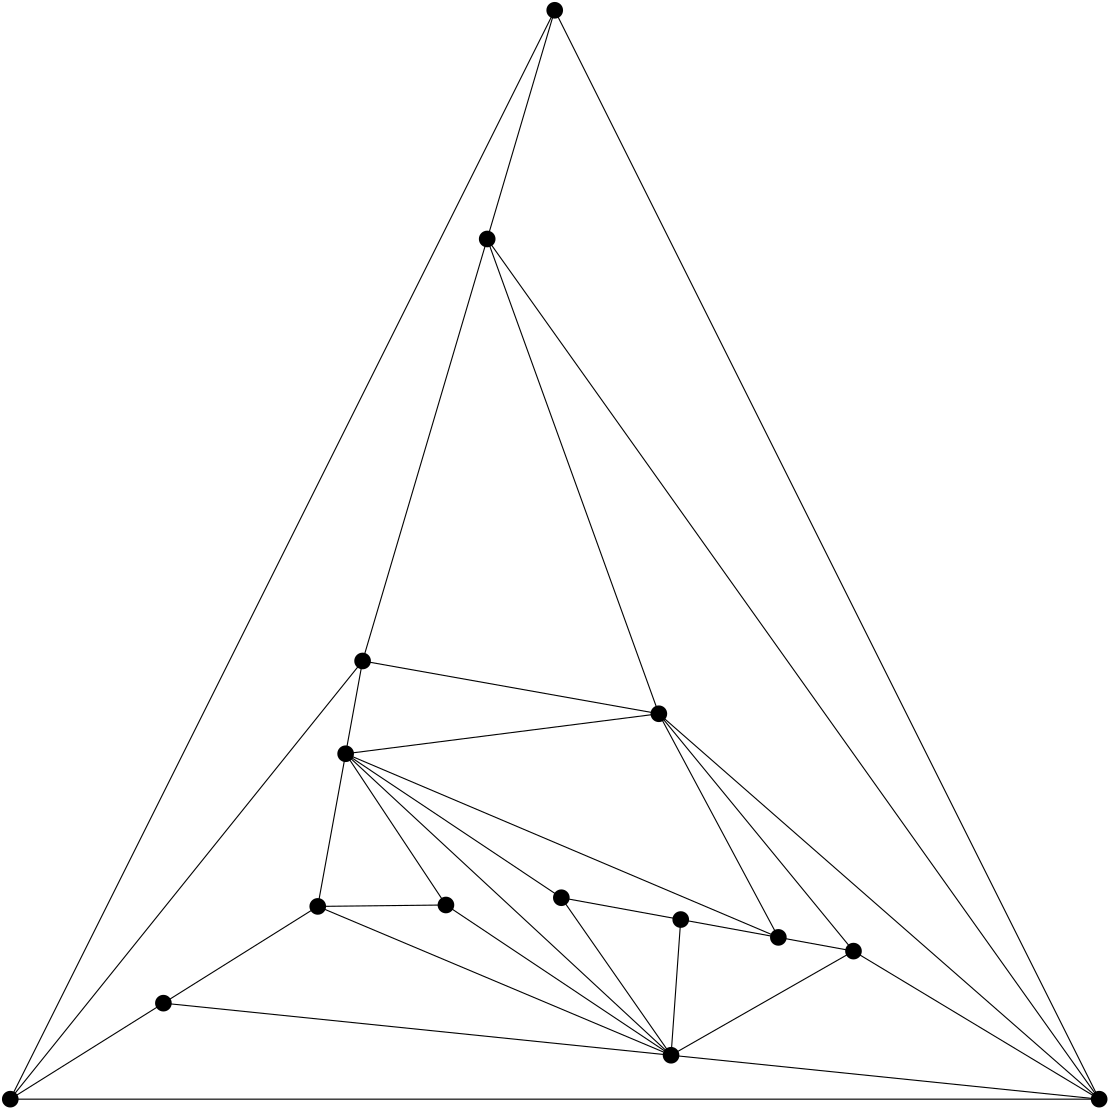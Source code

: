 <?xml version="1.0"?>
			<!DOCTYPE ipe SYSTEM "ipe.dtd">
			<ipe version="70005" creator="Ipe 7.1.4">
			<info created="D:20150825115823" modified="D:20150825115852"/>
					<ipestyle name="basic">
		<symbol name="arrow/arc(spx)">
		<path stroke="sym-stroke" fill="sym-stroke" pen="sym-pen">
		0 0 m
		-1 0.333 l
		-1 -0.333 l
		h
		</path>
		</symbol>
		<symbol name="arrow/farc(spx)">
		<path stroke="sym-stroke" fill="white" pen="sym-pen">
		0 0 m
		-1 0.333 l
		-1 -0.333 l
		h
		</path>
		</symbol>
		<symbol name="mark/circle(sx)" transformations="translations">
		<path fill="sym-stroke">
		0.6 0 0 0.6 0 0 e
		0.4 0 0 0.4 0 0 e
		</path>
		</symbol>
		<symbol name="mark/disk(sx)" transformations="translations">
		<path fill="sym-stroke">
		0.6 0 0 0.6 0 0 e
		</path>
		</symbol>
		<symbol name="mark/fdisk(sfx)" transformations="translations">
		<group>
		<path fill="sym-fill">
		0.5 0 0 0.5 0 0 e
		</path>
		<path fill="sym-stroke" fillrule="eofill">
		0.6 0 0 0.6 0 0 e
		0.4 0 0 0.4 0 0 e
		</path>
		</group>
		</symbol>
		<symbol name="mark/box(sx)" transformations="translations">
		<path fill="sym-stroke" fillrule="eofill">
		-0.6 -0.6 m
		0.6 -0.6 l
		0.6 0.6 l
		-0.6 0.6 l
		h
		-0.4 -0.4 m
		0.4 -0.4 l
		0.4 0.4 l
		-0.4 0.4 l
		h
		</path>
		</symbol>
		<symbol name="mark/square(sx)" transformations="translations">
		<path fill="sym-stroke">
		-0.6 -0.6 m
		0.6 -0.6 l
		0.6 0.6 l
		-0.6 0.6 l
		h
		</path>
		</symbol>
		<symbol name="mark/fsquare(sfx)" transformations="translations">
		<group>
		<path fill="sym-fill">
		-0.5 -0.5 m
		0.5 -0.5 l
		0.5 0.5 l
		-0.5 0.5 l
		h
		</path>
		<path fill="sym-stroke" fillrule="eofill">
		-0.6 -0.6 m
		0.6 -0.6 l
		0.6 0.6 l
		-0.6 0.6 l
		h
		-0.4 -0.4 m
		0.4 -0.4 l
		0.4 0.4 l
		-0.4 0.4 l
		h
		</path>
		</group>
		</symbol>
		<symbol name="mark/cross(sx)" transformations="translations">
		<group>
		<path fill="sym-stroke">
		-0.43 -0.57 m
		0.57 0.43 l
		0.43 0.57 l
		-0.57 -0.43 l
		h
		</path>
		<path fill="sym-stroke">
		-0.43 0.57 m
		0.57 -0.43 l
		0.43 -0.57 l
		-0.57 0.43 l
		h
		</path>
		</group>
		</symbol>
		<symbol name="arrow/fnormal(spx)">
		<path stroke="sym-stroke" fill="white" pen="sym-pen">
		0 0 m
		-1 0.333 l
		-1 -0.333 l
		h
		</path>
		</symbol>
		<symbol name="arrow/pointed(spx)">
		<path stroke="sym-stroke" fill="sym-stroke" pen="sym-pen">
		0 0 m
		-1 0.333 l
		-0.8 0 l
		-1 -0.333 l
		h
		</path>
		</symbol>
		<symbol name="arrow/fpointed(spx)">
		<path stroke="sym-stroke" fill="white" pen="sym-pen">
		0 0 m
		-1 0.333 l
		-0.8 0 l
		-1 -0.333 l
		h
		</path>
		</symbol>
		<symbol name="arrow/linear(spx)">
		<path stroke="sym-stroke" pen="sym-pen">
		-1 0.333 m
		0 0 l
		-1 -0.333 l
		</path>
		</symbol>
		<symbol name="arrow/fdouble(spx)">
		<path stroke="sym-stroke" fill="white" pen="sym-pen">
		0 0 m
		-1 0.333 l
		-1 -0.333 l
		h
		-1 0 m
		-2 0.333 l
		-2 -0.333 l
		h
		</path>
		</symbol>
		<symbol name="arrow/double(spx)">
		<path stroke="sym-stroke" fill="sym-stroke" pen="sym-pen">
		0 0 m
		-1 0.333 l
		-1 -0.333 l
		h
		-1 0 m
		-2 0.333 l
		-2 -0.333 l
		h
		</path>
		</symbol>
		<pen name="heavier" value="0.8"/>
		<pen name="fat" value="1.2"/>
		<pen name="ultrafat" value="2"/>
		<symbolsize name="large" value="5"/>
		<symbolsize name="small" value="2"/>
		<symbolsize name="tiny" value="1.1"/>
		<arrowsize name="large" value="10"/>
		<arrowsize name="small" value="5"/>
		<arrowsize name="tiny" value="3"/>
		<color name="red" value="1 0 0"/>
		<color name="green" value="0 1 0"/>
		<color name="blue" value="0 0 1"/>
		<color name="yellow" value="1 1 0"/>
		<color name="orange" value="1 0.647 0"/>
		<color name="gold" value="1 0.843 0"/>
		<color name="purple" value="0.627 0.125 0.941"/>
		<color name="gray" value="0.745"/>
		<color name="brown" value="0.647 0.165 0.165"/>
		<color name="navy" value="0 0 0.502"/>
		<color name="pink" value="1 0.753 0.796"/>
		<color name="seagreen" value="0.18 0.545 0.341"/>
		<color name="turquoise" value="0.251 0.878 0.816"/>
		<color name="violet" value="0.933 0.51 0.933"/>
		<color name="darkblue" value="0 0 0.545"/>
		<color name="darkcyan" value="0 0.545 0.545"/>
		<color name="darkgray" value="0.663"/>
		<color name="darkgreen" value="0 0.392 0"/>
		<color name="darkmagenta" value="0.545 0 0.545"/>
		<color name="darkorange" value="1 0.549 0"/>
		<color name="darkred" value="0.545 0 0"/>
		<color name="lightblue" value="0.678 0.847 0.902"/>
		<color name="lightcyan" value="0.878 1 1"/>
		<color name="lightgray" value="0.827"/>
		<color name="lightgreen" value="0.565 0.933 0.565"/>
		<color name="lightyellow" value="1 1 0.878"/>
		<dashstyle name="dashed" value="[4] 0"/>
		<dashstyle name="dotted" value="[1 3] 0"/>
		<dashstyle name="dash dotted" value="[4 2 1 2] 0"/>
		<dashstyle name="dash dot dotted" value="[4 2 1 2 1 2] 0"/>
		<textsize name="large" value="\large"/>
		<textsize name="Large" value="\Large"/>
		<textsize name="LARGE" value="\LARGE"/>
		<textsize name="huge" value="\huge"/>
		<textsize name="Huge" value="\Huge"/>
		<textsize name="small" value="\small"/>
		<textsize name="footnote" value="\footnotesize"/>
		<textsize name="tiny" value="\tiny"/>
		<textstyle name="center" begin="\begin{center}" end="\end{center}"/>
		<textstyle name="itemize" begin="\begin{itemize}" end="\end{itemize}"/>
		<textstyle name="item" begin="\begin{itemize}\item{}" end="\end{itemize}"/>
		<gridsize name="4 pts" value="4"/>
		<gridsize name="8 pts (~3 mm)" value="8"/>
		<gridsize name="16 pts (~6 mm)" value="16"/>
		<gridsize name="32 pts (~12 mm)" value="32"/>
		<gridsize name="10 pts (~3.5 mm)" value="10"/>
		<gridsize name="20 pts (~7 mm)" value="20"/>
		<gridsize name="14 pts (~5 mm)" value="14"/>
		<gridsize name="28 pts (~10 mm)" value="28"/>
		<gridsize name="56 pts (~20 mm)" value="56"/>
		<anglesize name="90 deg" value="90"/>
		<anglesize name="60 deg" value="60"/>
		<anglesize name="45 deg" value="45"/>
		<anglesize name="30 deg" value="30"/>
		<anglesize name="22.5 deg" value="22.5"/>
		<tiling name="falling" angle="-60" step="4" width="1"/>
		<tiling name="rising" angle="30" step="4" width="1"/>
		</ipestyle>
<page>
			<layer name="alpha"/>
			<layer name="beta"/>
			<view layers="alpha beta" active="alpha"/>
<path layer="beta" stroke="black">
337.882250086204 115.811069641454 m
155.125963527336 134.560190854009 l
</path>
<path layer="beta" stroke="black">
337.882250086204 115.811069641454 m
210.688546789687 169.394112277195 l
</path>
<path layer="beta" stroke="black">
337.882250086204 115.811069641454 m
492.000000000000 100.000000000305 l
</path>
<path layer="beta" stroke="black">
337.882250086204 115.811069641454 m
220.731532830394 224.353074632629 l
</path>
<path layer="beta" stroke="black">
337.882250086204 115.811069641454 m
403.553580212014 153.299277089132 l
</path>
<path layer="beta" stroke="black">
337.882250086204 115.811069641454 m
341.365140924395 164.663588903443 l
</path>
<path layer="beta" stroke="black">
337.882250086204 115.811069641454 m
298.380573776622 172.518586228770 l
</path>
<path layer="beta" stroke="black">
337.882250086204 115.811069641454 m
256.838654841322 169.901566964788 l
</path>
<path layer="beta" stroke="black">
155.125963527336 134.560190854009 m
210.688546789687 169.394112277195 l
</path>
<path layer="beta" stroke="black">
155.125963527336 134.560190854009 m
100.000000000000 100.000000000000 l
</path>
<path layer="beta" stroke="black">
210.688546789687 169.394112277195 m
220.731532830394 224.353074632629 l
</path>
<path layer="beta" stroke="black">
210.688546789687 169.394112277195 m
256.838654841322 169.901566964788 l
</path>
<path layer="beta" stroke="black">
492.000000000000 100.000000000305 m
271.689629584154 409.665605207013 l
</path>
<path layer="beta" stroke="black">
492.000000000000 100.000000000305 m
100.000000000000 100.000000000000 l
</path>
<path layer="beta" stroke="black">
492.000000000000 100.000000000305 m
403.553580212014 153.299277089132 l
</path>
<path layer="beta" stroke="black">
492.000000000000 100.000000000305 m
296.000000000088 492.000000000000 l
</path>
<path layer="beta" stroke="black">
492.000000000000 100.000000000305 m
333.486442458880 238.745731245684 l
</path>
<path layer="beta" stroke="black">
271.689629584154 409.665605207013 m
296.000000000088 492.000000000000 l
</path>
<path layer="beta" stroke="black">
271.689629584154 409.665605207013 m
226.834215858569 257.749230462492 l
</path>
<path layer="beta" stroke="black">
271.689629584154 409.665605207013 m
333.486442458880 238.745731245684 l
</path>
<path layer="beta" stroke="black">
100.000000000000 100.000000000000 m
296.000000000088 492.000000000000 l
</path>
<path layer="beta" stroke="black">
100.000000000000 100.000000000000 m
226.834215858569 257.749230462492 l
</path>
<path layer="beta" stroke="black">
220.731532830394 224.353074632629 m
376.510309121710 158.241162890892 l
</path>
<path layer="beta" stroke="black">
220.731532830394 224.353074632629 m
226.834215858569 257.749230462492 l
</path>
<path layer="beta" stroke="black">
220.731532830394 224.353074632629 m
298.380573776622 172.518586228770 l
</path>
<path layer="beta" stroke="black">
220.731532830394 224.353074632629 m
256.838654841322 169.901566964788 l
</path>
<path layer="beta" stroke="black">
220.731532830394 224.353074632629 m
333.486442458880 238.745731245684 l
</path>
<path layer="beta" stroke="black">
403.553580212014 153.299277089132 m
376.510309121710 158.241162890892 l
</path>
<path layer="beta" stroke="black">
403.553580212014 153.299277089132 m
333.486442458880 238.745731245684 l
</path>
<path layer="beta" stroke="black">
341.365140924395 164.663588903443 m
376.510309121710 158.241162890892 l
</path>
<path layer="beta" stroke="black">
341.365140924395 164.663588903443 m
298.380573776622 172.518586228770 l
</path>
<path layer="beta" stroke="black">
376.510309121710 158.241162890892 m
333.486442458880 238.745731245684 l
</path>
<path layer="beta" stroke="black">
226.834215858569 257.749230462492 m
333.486442458880 238.745731245684 l
</path>
<use layer="alpha" name="mark/disk(sx)" pos="337.882250086204 115.811069641454" size="large" stroke="black"/>
<use layer="alpha" name="mark/disk(sx)" pos="155.125963527336 134.560190854009" size="large" stroke="black"/>
<use layer="alpha" name="mark/disk(sx)" pos="210.688546789687 169.394112277195" size="large" stroke="black"/>
<use layer="alpha" name="mark/disk(sx)" pos="492.000000000000 100.000000000305" size="large" stroke="black"/>
<use layer="alpha" name="mark/disk(sx)" pos="271.689629584154 409.665605207013" size="large" stroke="black"/>
<use layer="alpha" name="mark/disk(sx)" pos="100.000000000000 100.000000000000" size="large" stroke="black"/>
<use layer="alpha" name="mark/disk(sx)" pos="220.731532830394 224.353074632629" size="large" stroke="black"/>
<use layer="alpha" name="mark/disk(sx)" pos="403.553580212014 153.299277089132" size="large" stroke="black"/>
<use layer="alpha" name="mark/disk(sx)" pos="296.000000000088 492.000000000000" size="large" stroke="black"/>
<use layer="alpha" name="mark/disk(sx)" pos="341.365140924395 164.663588903443" size="large" stroke="black"/>
<use layer="alpha" name="mark/disk(sx)" pos="376.510309121710 158.241162890892" size="large" stroke="black"/>
<use layer="alpha" name="mark/disk(sx)" pos="226.834215858569 257.749230462492" size="large" stroke="black"/>
<use layer="alpha" name="mark/disk(sx)" pos="298.380573776622 172.518586228770" size="large" stroke="black"/>
<use layer="alpha" name="mark/disk(sx)" pos="256.838654841322 169.901566964788" size="large" stroke="black"/>
<use layer="alpha" name="mark/disk(sx)" pos="333.486442458880 238.745731245684" size="large" stroke="black"/>
</page>
</ipe>